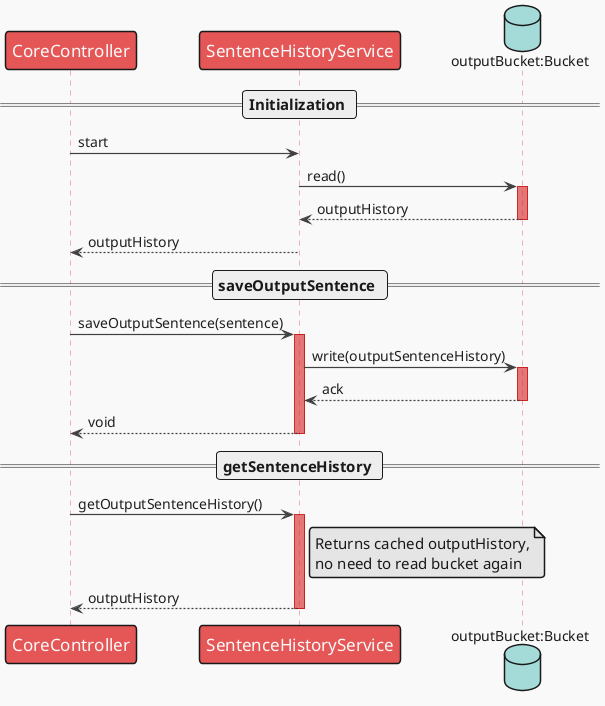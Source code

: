 @startuml internalsequencediagram_saveSentence
!theme mars
skinparam actor{
  style awesome
  FontSize 20
}
skinparam participant{
  FontSize 17
}
skinparam Arrow{
  Color #404040
  FontColor #1f1f1f
  FontSize 14
  Thickness 1.2
}
skinparam Note{
  FontSize 15
}
skinparam sequence{
  DividerFontSize 15
  LifeLineBackgroundColor #d93b3b70
  LifeLineBorderColor #c4000090
}

participant CoreController as C
participant SentenceHistoryService as SHS
database "outputBucket:Bucket" as OB

== Initialization ==
C -> SHS : start
SHS -> OB : read()
activate OB
SHS <-- OB : outputHistory
deactivate OB
C <-- SHS : outputHistory


== saveOutputSentence ==
C -> SHS : saveOutputSentence(sentence)
activate SHS
SHS -> OB : write(outputSentenceHistory)
activate OB
SHS <-- OB : ack
deactivate OB
C <-- SHS : void
deactivate SHS

== getSentenceHistory ==
C -> SHS : getOutputSentenceHistory()
activate SHS
note right of SHS
  Returns cached outputHistory,
  no need to read bucket again
end note
C <-- SHS : outputHistory
deactivate SHS


@enduml